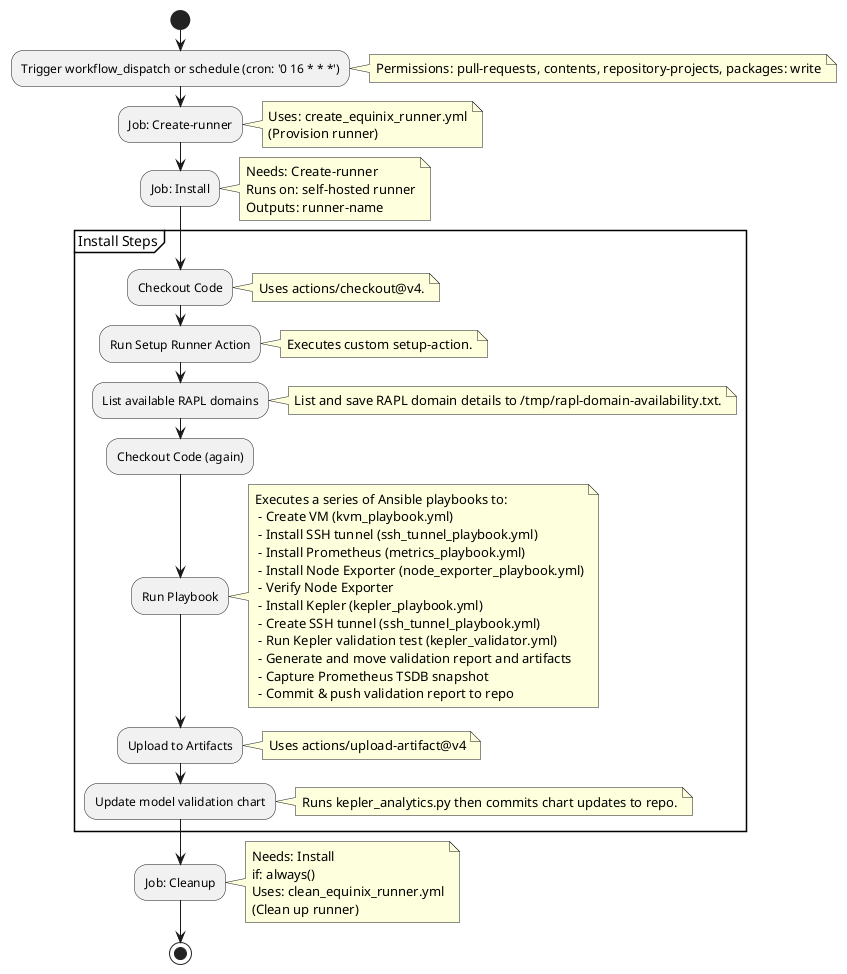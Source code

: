 @startuml
!define RECTANGLE class

start

:Trigger workflow_dispatch or schedule (cron: '0 16 * * *');
note right
  Permissions: pull-requests, contents, repository-projects, packages: write
end note

:Job: Create-runner;
note right
  Uses: create_equinix_runner.yml
  (Provision runner)
end note

:Job: Install;
note right
  Needs: Create-runner
  Runs on: self-hosted runner
  Outputs: runner-name
end note

partition "Install Steps" {
    :Checkout Code;
    note right
      Uses actions/checkout@v4.
    end note

    :Run Setup Runner Action;
    note right
      Executes custom setup-action.
    end note

    :List available RAPL domains;
    note right
      List and save RAPL domain details to /tmp/rapl-domain-availability.txt.
    end note

    :Checkout Code (again);

    :Run Playbook;
    note right
      Executes a series of Ansible playbooks to:
       - Create VM (kvm_playbook.yml)
       - Install SSH tunnel (ssh_tunnel_playbook.yml)
       - Install Prometheus (metrics_playbook.yml)
       - Install Node Exporter (node_exporter_playbook.yml)
       - Verify Node Exporter
       - Install Kepler (kepler_playbook.yml)
       - Create SSH tunnel (ssh_tunnel_playbook.yml)
       - Run Kepler validation test (kepler_validator.yml)
       - Generate and move validation report and artifacts
       - Capture Prometheus TSDB snapshot
       - Commit & push validation report to repo
    end note

    :Upload to Artifacts;
    note right
      Uses actions/upload-artifact@v4
    end note

    :Update model validation chart;
    note right
      Runs kepler_analytics.py then commits chart updates to repo.
    end note
}

:Job: Cleanup;
note right
  Needs: Install
  if: always()
  Uses: clean_equinix_runner.yml
  (Clean up runner)
end note

stop
@enduml
